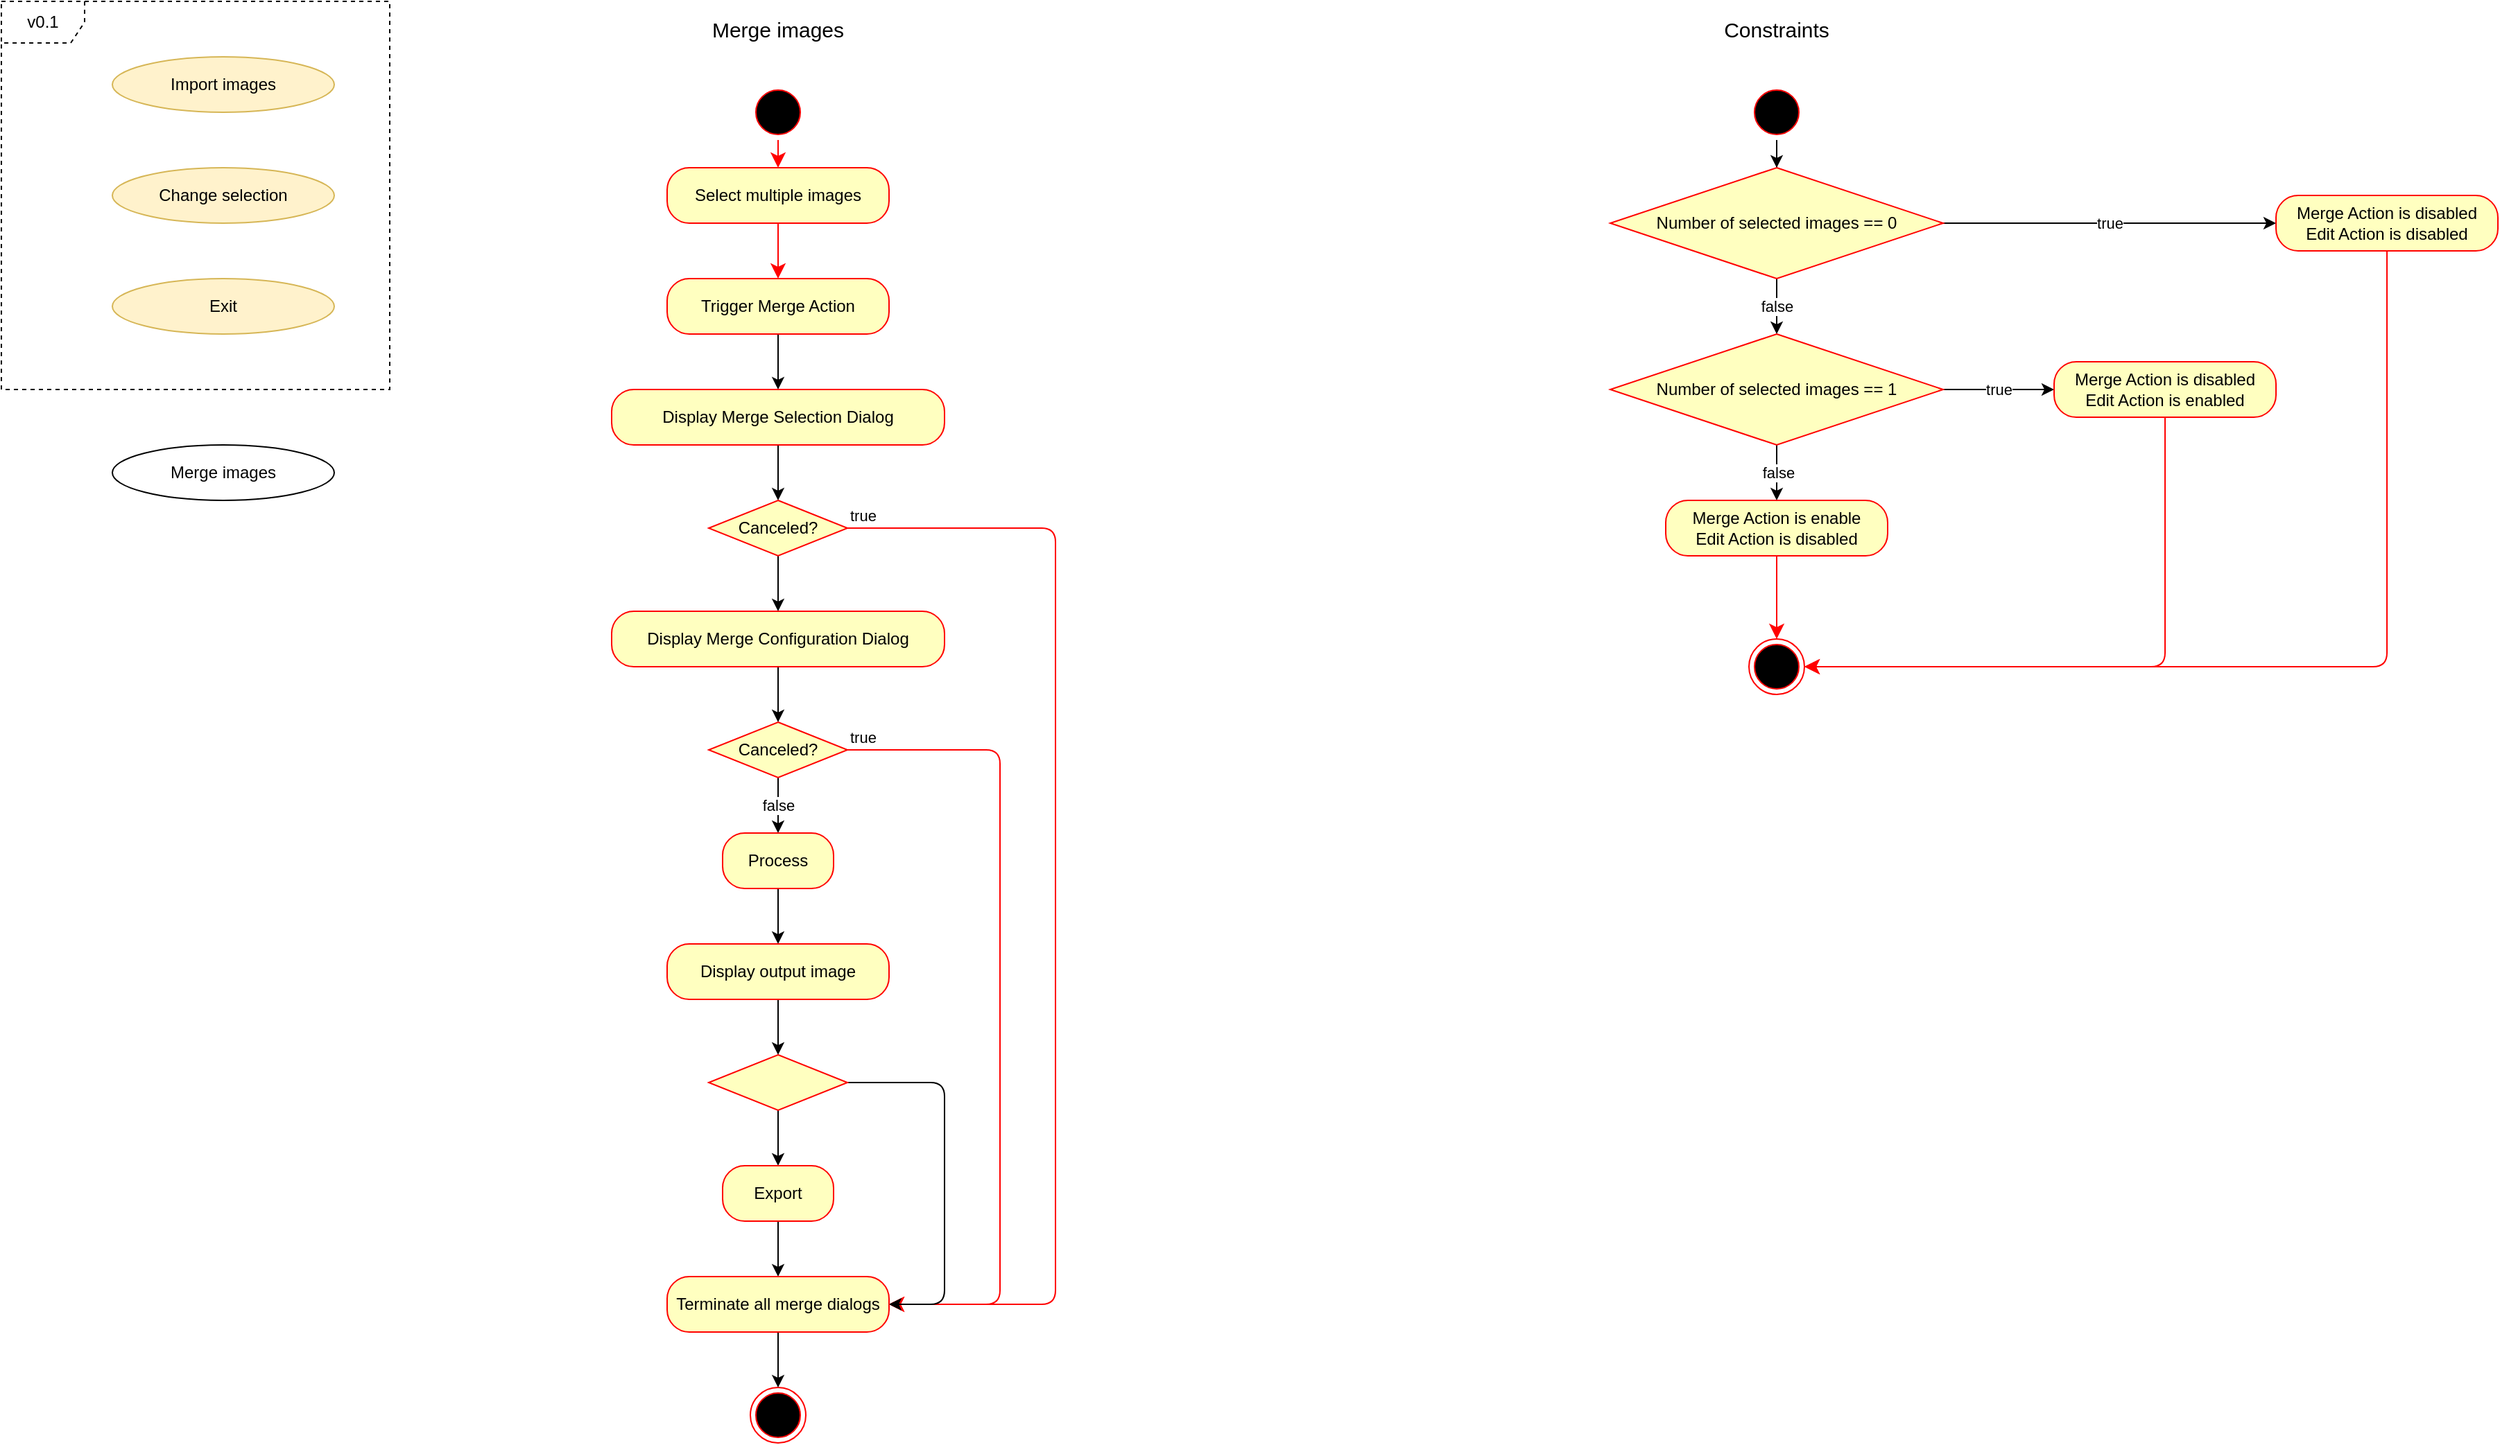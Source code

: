 <mxfile pages="1" version="11.2.5" type="device"><diagram name="Page-1" id="9361dd3d-8414-5efd-6122-117bd74ce7a7"><mxGraphModel dx="48690" dy="-16379" grid="1" gridSize="10" guides="1" tooltips="1" connect="1" arrows="1" fold="1" page="1" pageScale="1.5" pageWidth="1654" pageHeight="1169" background="#ffffff" math="0" shadow="0"><root><mxCell id="0"/><mxCell id="1" parent="0"/><mxCell id="uq7uSvCSE8imE3_ZFDW--5" value="v0.1" style="shape=umlFrame;whiteSpace=wrap;html=1;dashed=1;" vertex="1" parent="1"><mxGeometry x="-47080" y="17560" width="280" height="280" as="geometry"/></mxCell><mxCell id="1Ig131WTVvKLoFPh3N3X-99" value="" style="ellipse;html=1;shape=startState;fillColor=#000000;strokeColor=#ff0000;" parent="1" vertex="1"><mxGeometry x="-46540" y="17620" width="40" height="40" as="geometry"/></mxCell><mxCell id="1Ig131WTVvKLoFPh3N3X-100" value="" style="edgeStyle=orthogonalEdgeStyle;html=1;verticalAlign=bottom;endArrow=open;endSize=8;strokeColor=#ff0000;exitX=0.5;exitY=1;exitDx=0;exitDy=0;" parent="1" source="1Ig131WTVvKLoFPh3N3X-102" edge="1"><mxGeometry relative="1" as="geometry"><mxPoint x="-46520" y="17720" as="targetPoint"/></mxGeometry></mxCell><mxCell id="1Ig131WTVvKLoFPh3N3X-103" value="" style="edgeStyle=orthogonalEdgeStyle;html=1;verticalAlign=bottom;endArrow=classic;endSize=8;strokeColor=#ff0000;endFill=1;" parent="1" source="1Ig131WTVvKLoFPh3N3X-102" edge="1"><mxGeometry relative="1" as="geometry"><mxPoint x="-46520" y="17760" as="targetPoint"/></mxGeometry></mxCell><mxCell id="1Ig131WTVvKLoFPh3N3X-102" value="Select multiple images" style="rounded=1;whiteSpace=wrap;html=1;arcSize=40;fontColor=#000000;fillColor=#ffffc0;strokeColor=#ff0000;" parent="1" vertex="1"><mxGeometry x="-46600" y="17680" width="160" height="40" as="geometry"/></mxCell><mxCell id="1Ig131WTVvKLoFPh3N3X-104" value="" style="edgeStyle=orthogonalEdgeStyle;html=1;verticalAlign=bottom;endArrow=classic;endSize=8;strokeColor=#ff0000;exitX=0.5;exitY=1;exitDx=0;exitDy=0;endFill=1;" parent="1" source="1Ig131WTVvKLoFPh3N3X-99" target="1Ig131WTVvKLoFPh3N3X-102" edge="1"><mxGeometry relative="1" as="geometry"><mxPoint x="-46520" y="17720" as="targetPoint"/><mxPoint x="-46520" y="17660.214" as="sourcePoint"/></mxGeometry></mxCell><mxCell id="uq7uSvCSE8imE3_ZFDW--30" style="edgeStyle=orthogonalEdgeStyle;rounded=0;orthogonalLoop=1;jettySize=auto;html=1;entryX=0.5;entryY=0;entryDx=0;entryDy=0;endArrow=classic;endFill=1;" edge="1" parent="1" source="1Ig131WTVvKLoFPh3N3X-105" target="1Ig131WTVvKLoFPh3N3X-107"><mxGeometry relative="1" as="geometry"/></mxCell><mxCell id="1Ig131WTVvKLoFPh3N3X-105" value="Trigger Merge Action" style="rounded=1;whiteSpace=wrap;html=1;arcSize=40;fontColor=#000000;fillColor=#ffffc0;strokeColor=#ff0000;" parent="1" vertex="1"><mxGeometry x="-46600" y="17760" width="160" height="40" as="geometry"/></mxCell><mxCell id="uq7uSvCSE8imE3_ZFDW--31" style="edgeStyle=orthogonalEdgeStyle;rounded=0;orthogonalLoop=1;jettySize=auto;html=1;entryX=0.5;entryY=0;entryDx=0;entryDy=0;endArrow=classic;endFill=1;" edge="1" parent="1" source="1Ig131WTVvKLoFPh3N3X-107" target="1Ig131WTVvKLoFPh3N3X-112"><mxGeometry relative="1" as="geometry"/></mxCell><mxCell id="1Ig131WTVvKLoFPh3N3X-107" value="Display Merge Selection Dialog" style="rounded=1;whiteSpace=wrap;html=1;arcSize=40;fontColor=#000000;fillColor=#ffffc0;strokeColor=#ff0000;" parent="1" vertex="1"><mxGeometry x="-46640" y="17840" width="240" height="40" as="geometry"/></mxCell><mxCell id="uq7uSvCSE8imE3_ZFDW--33" style="edgeStyle=orthogonalEdgeStyle;rounded=0;orthogonalLoop=1;jettySize=auto;html=1;entryX=0.5;entryY=0;entryDx=0;entryDy=0;endArrow=classic;endFill=1;" edge="1" parent="1" source="1Ig131WTVvKLoFPh3N3X-112" target="uq7uSvCSE8imE3_ZFDW--32"><mxGeometry relative="1" as="geometry"/></mxCell><mxCell id="1Ig131WTVvKLoFPh3N3X-112" value="Canceled?" style="rhombus;whiteSpace=wrap;html=1;fillColor=#ffffc0;strokeColor=#ff0000;" parent="1" vertex="1"><mxGeometry x="-46570" y="17920" width="100" height="40" as="geometry"/></mxCell><mxCell id="1Ig131WTVvKLoFPh3N3X-113" value="true" style="edgeStyle=orthogonalEdgeStyle;html=1;align=left;verticalAlign=bottom;endArrow=classic;endSize=8;strokeColor=#ff0000;endFill=1;entryX=1;entryY=0.5;entryDx=0;entryDy=0;" parent="1" source="1Ig131WTVvKLoFPh3N3X-112" edge="1" target="uq7uSvCSE8imE3_ZFDW--43"><mxGeometry x="-1" relative="1" as="geometry"><mxPoint x="-46170" y="17860" as="targetPoint"/><Array as="points"><mxPoint x="-46320" y="17940"/><mxPoint x="-46320" y="18500"/></Array></mxGeometry></mxCell><mxCell id="1Ig131WTVvKLoFPh3N3X-118" value="true" style="edgeStyle=orthogonalEdgeStyle;html=1;align=left;verticalAlign=bottom;endArrow=classic;endSize=8;strokeColor=#ff0000;entryX=1;entryY=0.5;entryDx=0;entryDy=0;endFill=1;" parent="1" target="uq7uSvCSE8imE3_ZFDW--43" edge="1"><mxGeometry x="-1" relative="1" as="geometry"><mxPoint x="-45970" y="18260" as="targetPoint"/><Array as="points"><mxPoint x="-46360" y="18100"/><mxPoint x="-46360" y="18500"/></Array><mxPoint x="-46470" y="18100" as="sourcePoint"/></mxGeometry></mxCell><mxCell id="1Ig131WTVvKLoFPh3N3X-132" value="" style="ellipse;html=1;shape=endState;fillColor=#000000;strokeColor=#ff0000;" parent="1" vertex="1"><mxGeometry x="-46540" y="18560" width="40" height="40" as="geometry"/></mxCell><mxCell id="1Ig131WTVvKLoFPh3N3X-153" value="Merge images" style="rounded=0;whiteSpace=wrap;html=1;fontSize=15;strokeColor=none;fillColor=none;" parent="1" vertex="1"><mxGeometry x="-46600" y="17560" width="160" height="40" as="geometry"/></mxCell><mxCell id="uq7uSvCSE8imE3_ZFDW--1" value="Import images" style="ellipse;whiteSpace=wrap;html=1;fillColor=#fff2cc;strokeColor=#d6b656;" vertex="1" parent="1"><mxGeometry x="-47000" y="17600" width="160" height="40" as="geometry"/></mxCell><mxCell id="uq7uSvCSE8imE3_ZFDW--2" value="Change selection" style="ellipse;whiteSpace=wrap;html=1;fillColor=#fff2cc;strokeColor=#d6b656;" vertex="1" parent="1"><mxGeometry x="-47000" y="17680" width="160" height="40" as="geometry"/></mxCell><mxCell id="uq7uSvCSE8imE3_ZFDW--3" value="Exit" style="ellipse;whiteSpace=wrap;html=1;fillColor=#fff2cc;strokeColor=#d6b656;" vertex="1" parent="1"><mxGeometry x="-47000" y="17760" width="160" height="40" as="geometry"/></mxCell><mxCell id="uq7uSvCSE8imE3_ZFDW--4" value="Merge images" style="ellipse;whiteSpace=wrap;html=1;" vertex="1" parent="1"><mxGeometry x="-47000" y="17880" width="160" height="40" as="geometry"/></mxCell><mxCell id="uq7uSvCSE8imE3_ZFDW--18" value="" style="edgeStyle=orthogonalEdgeStyle;rounded=0;orthogonalLoop=1;jettySize=auto;html=1;" edge="1" parent="1" source="uq7uSvCSE8imE3_ZFDW--7" target="uq7uSvCSE8imE3_ZFDW--8"><mxGeometry relative="1" as="geometry"/></mxCell><mxCell id="uq7uSvCSE8imE3_ZFDW--7" value="" style="ellipse;html=1;shape=startState;fillColor=#000000;strokeColor=#ff0000;" vertex="1" parent="1"><mxGeometry x="-45820" y="17620" width="40" height="40" as="geometry"/></mxCell><mxCell id="uq7uSvCSE8imE3_ZFDW--19" value="false" style="edgeStyle=orthogonalEdgeStyle;rounded=0;orthogonalLoop=1;jettySize=auto;html=1;" edge="1" parent="1" source="uq7uSvCSE8imE3_ZFDW--8" target="uq7uSvCSE8imE3_ZFDW--11"><mxGeometry relative="1" as="geometry"/></mxCell><mxCell id="uq7uSvCSE8imE3_ZFDW--26" value="true" style="edgeStyle=orthogonalEdgeStyle;rounded=0;orthogonalLoop=1;jettySize=auto;html=1;entryX=0;entryY=0.5;entryDx=0;entryDy=0;" edge="1" parent="1" source="uq7uSvCSE8imE3_ZFDW--8" target="uq7uSvCSE8imE3_ZFDW--9"><mxGeometry relative="1" as="geometry"/></mxCell><mxCell id="uq7uSvCSE8imE3_ZFDW--8" value="Number of selected images == 0" style="rhombus;whiteSpace=wrap;html=1;fillColor=#ffffc0;strokeColor=#ff0000;" vertex="1" parent="1"><mxGeometry x="-45920" y="17680" width="240" height="80" as="geometry"/></mxCell><mxCell id="uq7uSvCSE8imE3_ZFDW--9" value="Merge Action is disabled&lt;br&gt;Edit Action is disabled" style="rounded=1;whiteSpace=wrap;html=1;arcSize=40;fontColor=#000000;fillColor=#ffffc0;strokeColor=#ff0000;" vertex="1" parent="1"><mxGeometry x="-45440" y="17700" width="160" height="40" as="geometry"/></mxCell><mxCell id="uq7uSvCSE8imE3_ZFDW--10" value="" style="edgeStyle=orthogonalEdgeStyle;html=1;verticalAlign=bottom;endArrow=classic;endSize=8;strokeColor=#ff0000;entryX=1;entryY=0.5;entryDx=0;entryDy=0;endFill=1;" edge="1" source="uq7uSvCSE8imE3_ZFDW--9" parent="1" target="uq7uSvCSE8imE3_ZFDW--16"><mxGeometry relative="1" as="geometry"><mxPoint x="-45360" y="17800" as="targetPoint"/><Array as="points"><mxPoint x="-45360" y="18040"/></Array></mxGeometry></mxCell><mxCell id="uq7uSvCSE8imE3_ZFDW--23" value="false" style="edgeStyle=orthogonalEdgeStyle;rounded=0;orthogonalLoop=1;jettySize=auto;html=1;" edge="1" parent="1" source="uq7uSvCSE8imE3_ZFDW--11"><mxGeometry relative="1" as="geometry"><mxPoint x="-45800" y="17920" as="targetPoint"/></mxGeometry></mxCell><mxCell id="uq7uSvCSE8imE3_ZFDW--27" value="true" style="edgeStyle=orthogonalEdgeStyle;rounded=0;orthogonalLoop=1;jettySize=auto;html=1;entryX=0;entryY=0.5;entryDx=0;entryDy=0;" edge="1" parent="1" source="uq7uSvCSE8imE3_ZFDW--11" target="uq7uSvCSE8imE3_ZFDW--12"><mxGeometry relative="1" as="geometry"/></mxCell><mxCell id="uq7uSvCSE8imE3_ZFDW--11" value="Number of selected images == 1" style="rhombus;whiteSpace=wrap;html=1;fillColor=#ffffc0;strokeColor=#ff0000;" vertex="1" parent="1"><mxGeometry x="-45920" y="17800" width="240" height="80" as="geometry"/></mxCell><mxCell id="uq7uSvCSE8imE3_ZFDW--12" value="Merge Action is disabled&lt;br&gt;Edit Action is enabled" style="rounded=1;whiteSpace=wrap;html=1;arcSize=40;fontColor=#000000;fillColor=#ffffc0;strokeColor=#ff0000;" vertex="1" parent="1"><mxGeometry x="-45600" y="17820" width="160" height="40" as="geometry"/></mxCell><mxCell id="uq7uSvCSE8imE3_ZFDW--13" value="" style="edgeStyle=orthogonalEdgeStyle;html=1;verticalAlign=bottom;endArrow=classic;endSize=8;strokeColor=#ff0000;entryX=1;entryY=0.5;entryDx=0;entryDy=0;endFill=1;" edge="1" parent="1" source="uq7uSvCSE8imE3_ZFDW--12" target="uq7uSvCSE8imE3_ZFDW--16"><mxGeometry relative="1" as="geometry"><mxPoint x="-45520" y="17960" as="targetPoint"/><Array as="points"><mxPoint x="-45520" y="18040"/></Array></mxGeometry></mxCell><mxCell id="uq7uSvCSE8imE3_ZFDW--14" value="Merge Action is enable&lt;br&gt;Edit Action is disabled" style="rounded=1;whiteSpace=wrap;html=1;arcSize=40;fontColor=#000000;fillColor=#ffffc0;strokeColor=#ff0000;" vertex="1" parent="1"><mxGeometry x="-45880" y="17920" width="160" height="40" as="geometry"/></mxCell><mxCell id="uq7uSvCSE8imE3_ZFDW--16" value="" style="ellipse;html=1;shape=endState;fillColor=#000000;strokeColor=#ff0000;" vertex="1" parent="1"><mxGeometry x="-45820" y="18020" width="40" height="40" as="geometry"/></mxCell><mxCell id="uq7uSvCSE8imE3_ZFDW--17" value="" style="edgeStyle=orthogonalEdgeStyle;html=1;verticalAlign=bottom;endArrow=classic;endSize=8;strokeColor=#ff0000;endFill=1;" edge="1" parent="1" source="uq7uSvCSE8imE3_ZFDW--14" target="uq7uSvCSE8imE3_ZFDW--16"><mxGeometry relative="1" as="geometry"><mxPoint x="-45800" y="18040" as="targetPoint"/><mxPoint x="-45800" y="17960" as="sourcePoint"/></mxGeometry></mxCell><mxCell id="uq7uSvCSE8imE3_ZFDW--28" value="Constraints" style="rounded=0;whiteSpace=wrap;html=1;fontSize=15;strokeColor=none;fillColor=none;" vertex="1" parent="1"><mxGeometry x="-45880" y="17560" width="160" height="40" as="geometry"/></mxCell><mxCell id="uq7uSvCSE8imE3_ZFDW--38" style="edgeStyle=orthogonalEdgeStyle;rounded=0;orthogonalLoop=1;jettySize=auto;html=1;entryX=0.5;entryY=0;entryDx=0;entryDy=0;endArrow=classic;endFill=1;" edge="1" parent="1" source="uq7uSvCSE8imE3_ZFDW--32" target="uq7uSvCSE8imE3_ZFDW--34"><mxGeometry relative="1" as="geometry"/></mxCell><mxCell id="uq7uSvCSE8imE3_ZFDW--32" value="Display Merge Configuration Dialog" style="rounded=1;whiteSpace=wrap;html=1;arcSize=40;fontColor=#000000;fillColor=#ffffc0;strokeColor=#ff0000;" vertex="1" parent="1"><mxGeometry x="-46640" y="18000" width="240" height="40" as="geometry"/></mxCell><mxCell id="uq7uSvCSE8imE3_ZFDW--39" value="false" style="edgeStyle=orthogonalEdgeStyle;rounded=0;orthogonalLoop=1;jettySize=auto;html=1;entryX=0.5;entryY=0;entryDx=0;entryDy=0;endArrow=classic;endFill=1;" edge="1" parent="1" source="uq7uSvCSE8imE3_ZFDW--34" target="uq7uSvCSE8imE3_ZFDW--35"><mxGeometry relative="1" as="geometry"/></mxCell><mxCell id="uq7uSvCSE8imE3_ZFDW--34" value="Canceled?" style="rhombus;whiteSpace=wrap;html=1;fillColor=#ffffc0;strokeColor=#ff0000;" vertex="1" parent="1"><mxGeometry x="-46570" y="18080" width="100" height="40" as="geometry"/></mxCell><mxCell id="uq7uSvCSE8imE3_ZFDW--40" style="edgeStyle=orthogonalEdgeStyle;rounded=0;orthogonalLoop=1;jettySize=auto;html=1;entryX=0.5;entryY=0;entryDx=0;entryDy=0;endArrow=classic;endFill=1;" edge="1" parent="1" source="uq7uSvCSE8imE3_ZFDW--35" target="uq7uSvCSE8imE3_ZFDW--36"><mxGeometry relative="1" as="geometry"/></mxCell><mxCell id="uq7uSvCSE8imE3_ZFDW--35" value="Process" style="rounded=1;whiteSpace=wrap;html=1;arcSize=40;fontColor=#000000;fillColor=#ffffc0;strokeColor=#ff0000;" vertex="1" parent="1"><mxGeometry x="-46560" y="18160" width="80" height="40" as="geometry"/></mxCell><mxCell id="uq7uSvCSE8imE3_ZFDW--41" style="edgeStyle=orthogonalEdgeStyle;rounded=0;orthogonalLoop=1;jettySize=auto;html=1;entryX=0.5;entryY=0;entryDx=0;entryDy=0;endArrow=classic;endFill=1;" edge="1" parent="1" source="uq7uSvCSE8imE3_ZFDW--36" target="uq7uSvCSE8imE3_ZFDW--37"><mxGeometry relative="1" as="geometry"/></mxCell><mxCell id="uq7uSvCSE8imE3_ZFDW--36" value="Display output image" style="rounded=1;whiteSpace=wrap;html=1;arcSize=40;fontColor=#000000;fillColor=#ffffc0;strokeColor=#ff0000;" vertex="1" parent="1"><mxGeometry x="-46600" y="18240" width="160" height="40" as="geometry"/></mxCell><mxCell id="uq7uSvCSE8imE3_ZFDW--44" style="edgeStyle=orthogonalEdgeStyle;rounded=0;orthogonalLoop=1;jettySize=auto;html=1;entryX=0.5;entryY=0;entryDx=0;entryDy=0;endArrow=classic;endFill=1;" edge="1" parent="1" source="uq7uSvCSE8imE3_ZFDW--37" target="uq7uSvCSE8imE3_ZFDW--42"><mxGeometry relative="1" as="geometry"/></mxCell><mxCell id="uq7uSvCSE8imE3_ZFDW--49" style="edgeStyle=orthogonalEdgeStyle;rounded=1;orthogonalLoop=1;jettySize=auto;html=1;entryX=1;entryY=0.5;entryDx=0;entryDy=0;endArrow=classic;endFill=1;" edge="1" parent="1" source="uq7uSvCSE8imE3_ZFDW--37" target="uq7uSvCSE8imE3_ZFDW--43"><mxGeometry relative="1" as="geometry"><Array as="points"><mxPoint x="-46400" y="18340"/><mxPoint x="-46400" y="18500"/></Array></mxGeometry></mxCell><mxCell id="uq7uSvCSE8imE3_ZFDW--37" value="" style="rhombus;whiteSpace=wrap;html=1;fillColor=#ffffc0;strokeColor=#ff0000;" vertex="1" parent="1"><mxGeometry x="-46570" y="18320" width="100" height="40" as="geometry"/></mxCell><mxCell id="uq7uSvCSE8imE3_ZFDW--45" style="edgeStyle=orthogonalEdgeStyle;rounded=0;orthogonalLoop=1;jettySize=auto;html=1;entryX=0.5;entryY=0;entryDx=0;entryDy=0;endArrow=classic;endFill=1;" edge="1" parent="1" source="uq7uSvCSE8imE3_ZFDW--42" target="uq7uSvCSE8imE3_ZFDW--43"><mxGeometry relative="1" as="geometry"/></mxCell><mxCell id="uq7uSvCSE8imE3_ZFDW--42" value="Export" style="rounded=1;whiteSpace=wrap;html=1;arcSize=40;fontColor=#000000;fillColor=#ffffc0;strokeColor=#ff0000;" vertex="1" parent="1"><mxGeometry x="-46560" y="18400" width="80" height="40" as="geometry"/></mxCell><mxCell id="uq7uSvCSE8imE3_ZFDW--46" style="edgeStyle=orthogonalEdgeStyle;rounded=0;orthogonalLoop=1;jettySize=auto;html=1;entryX=0.5;entryY=0;entryDx=0;entryDy=0;endArrow=classic;endFill=1;" edge="1" parent="1" source="uq7uSvCSE8imE3_ZFDW--43" target="1Ig131WTVvKLoFPh3N3X-132"><mxGeometry relative="1" as="geometry"/></mxCell><mxCell id="uq7uSvCSE8imE3_ZFDW--43" value="Terminate all merge dialogs" style="rounded=1;whiteSpace=wrap;html=1;arcSize=40;fontColor=#000000;fillColor=#ffffc0;strokeColor=#ff0000;" vertex="1" parent="1"><mxGeometry x="-46600" y="18480" width="160" height="40" as="geometry"/></mxCell></root></mxGraphModel></diagram></mxfile>